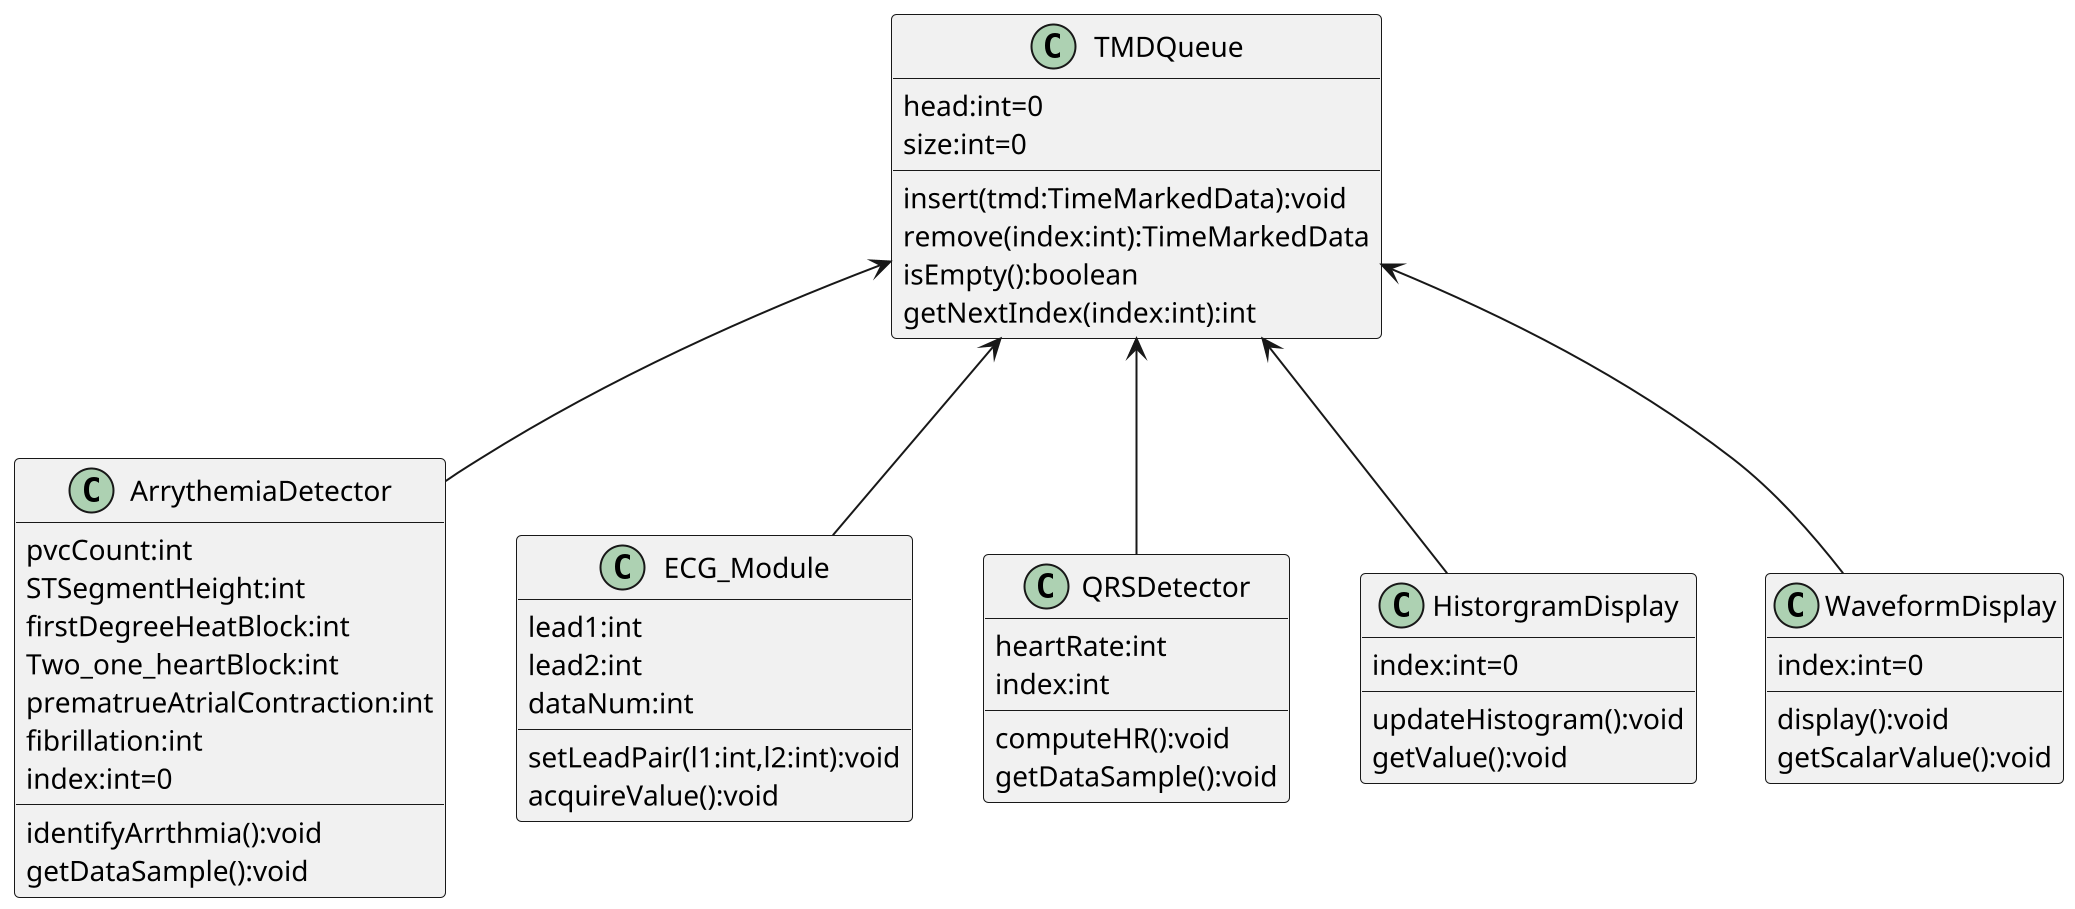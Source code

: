 @startuml classdiagram for observer pattern
scale 2

class TMDQueue{
    head:int=0
    size:int=0
    insert(tmd:TimeMarkedData):void
    remove(index:int):TimeMarkedData
    isEmpty():boolean
    getNextIndex(index:int):int
} 

class ArrythemiaDetector{
    pvcCount:int
    STSegmentHeight:int
    firstDegreeHeatBlock:int
    Two_one_heartBlock:int
    prematrueAtrialContraction:int
    fibrillation:int
    index:int=0
    identifyArrthmia():void
    getDataSample():void
}

class ECG_Module{
    lead1:int
    lead2:int
    dataNum:int
    setLeadPair(l1:int,l2:int):void
    acquireValue():void
}

class QRSDetector{
    heartRate:int
    index:int
    computeHR():void
    getDataSample():void
}

class HistorgramDisplay{
    index:int=0
    updateHistogram():void
    getValue():void
}

class WaveformDisplay{
    index:int=0
    display():void
    getScalarValue():void
}

TMDQueue <-- ECG_Module
TMDQueue <-- ArrythemiaDetector
TMDQueue <-- QRSDetector
TMDQueue <-- HistorgramDisplay
TMDQueue <-- WaveformDisplay

@enduml